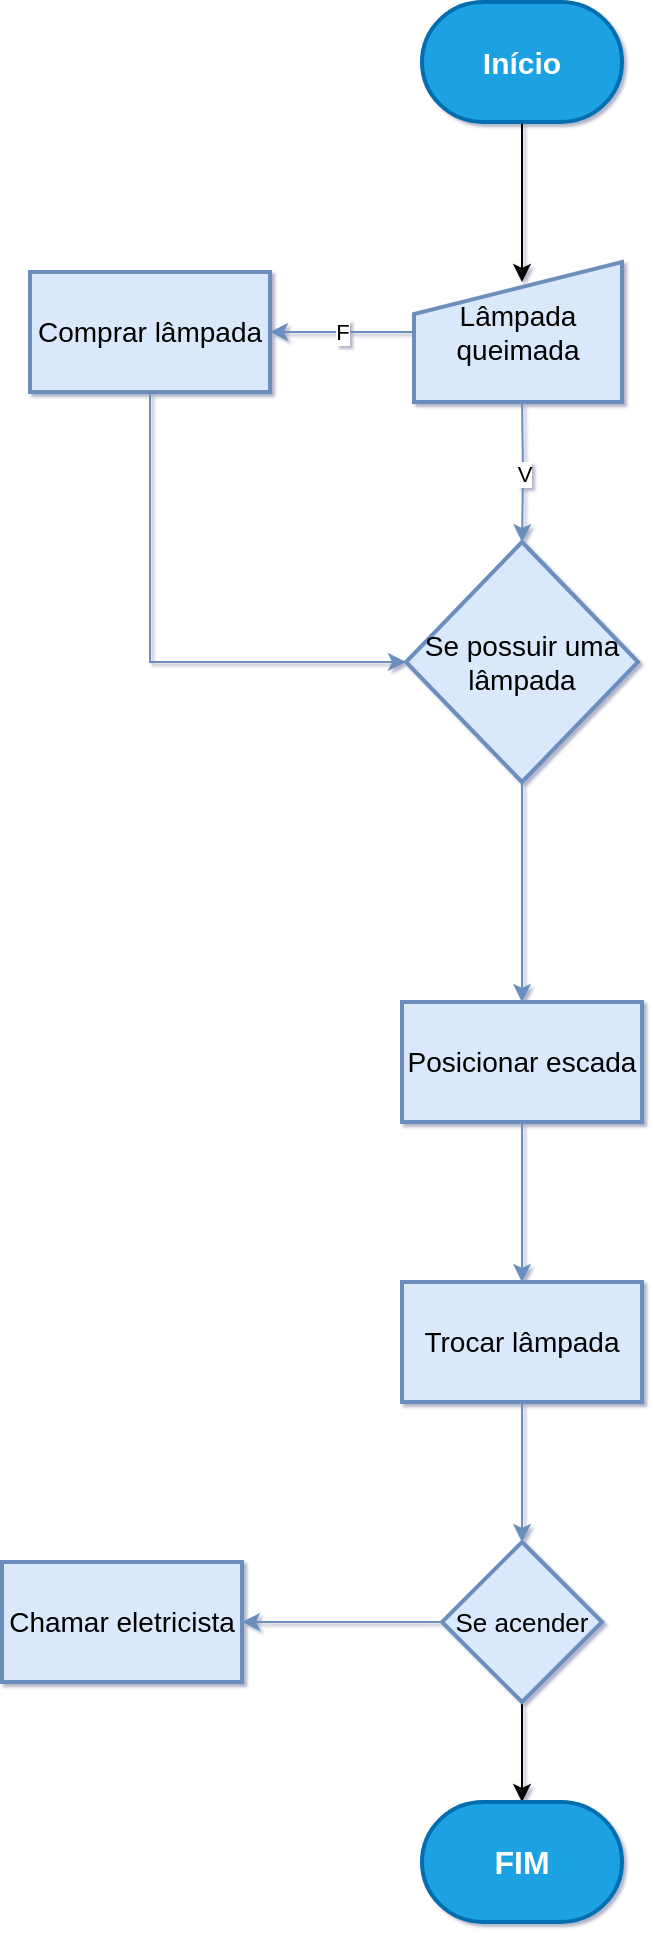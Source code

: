 <mxfile version="20.1.4" type="device"><diagram id="bl5-4eK_-9_AKvvxhmXu" name="Página-1"><mxGraphModel dx="1386" dy="762" grid="1" gridSize="10" guides="1" tooltips="1" connect="1" arrows="1" fold="1" page="1" pageScale="1" pageWidth="827" pageHeight="1169" background="none" math="0" shadow="1"><root><mxCell id="0"/><mxCell id="1" parent="0"/><mxCell id="y4KQVIKp1Hf37fGDEPYy-18" value="" style="edgeStyle=orthogonalEdgeStyle;rounded=0;orthogonalLoop=1;jettySize=auto;html=1;" edge="1" parent="1" source="y4KQVIKp1Hf37fGDEPYy-11"><mxGeometry relative="1" as="geometry"><mxPoint x="414" y="180" as="targetPoint"/></mxGeometry></mxCell><mxCell id="y4KQVIKp1Hf37fGDEPYy-11" value="&lt;font style=&quot;vertical-align: inherit; font-size: 15px;&quot;&gt;&lt;font style=&quot;vertical-align: inherit; font-size: 15px;&quot;&gt;Início&lt;/font&gt;&lt;/font&gt;" style="strokeWidth=2;html=1;shape=mxgraph.flowchart.terminator;whiteSpace=wrap;rounded=0;fontStyle=1;fontSize=15;labelBackgroundColor=none;fillColor=#1ba1e2;fontColor=#ffffff;strokeColor=#006EAF;" vertex="1" parent="1"><mxGeometry x="364" y="40" width="100" height="60" as="geometry"/></mxCell><mxCell id="y4KQVIKp1Hf37fGDEPYy-20" value="&lt;font style=&quot;vertical-align: inherit;&quot;&gt;&lt;font style=&quot;vertical-align: inherit;&quot;&gt;V&lt;/font&gt;&lt;/font&gt;" style="edgeStyle=orthogonalEdgeStyle;rounded=0;orthogonalLoop=1;jettySize=auto;html=1;fillColor=#dae8fc;strokeColor=#6c8ebf;" edge="1" parent="1" target="y4KQVIKp1Hf37fGDEPYy-19"><mxGeometry relative="1" as="geometry"><mxPoint x="414" y="240" as="sourcePoint"/></mxGeometry></mxCell><mxCell id="y4KQVIKp1Hf37fGDEPYy-39" value="" style="edgeStyle=orthogonalEdgeStyle;rounded=0;orthogonalLoop=1;jettySize=auto;html=1;fillColor=#dae8fc;strokeColor=#6c8ebf;" edge="1" parent="1" source="y4KQVIKp1Hf37fGDEPYy-19" target="y4KQVIKp1Hf37fGDEPYy-38"><mxGeometry relative="1" as="geometry"/></mxCell><mxCell id="y4KQVIKp1Hf37fGDEPYy-19" value="&lt;font style=&quot;vertical-align: inherit; font-size: 14px;&quot;&gt;&lt;font style=&quot;vertical-align: inherit; font-size: 14px;&quot;&gt;Se possuir uma lâmpada&lt;/font&gt;&lt;/font&gt;" style="rhombus;whiteSpace=wrap;html=1;strokeWidth=2;rounded=0;fontSize=14;fillColor=#dae8fc;strokeColor=#6c8ebf;" vertex="1" parent="1"><mxGeometry x="356" y="310" width="116" height="120" as="geometry"/></mxCell><mxCell id="y4KQVIKp1Hf37fGDEPYy-34" value="&lt;font style=&quot;vertical-align: inherit;&quot;&gt;&lt;font style=&quot;vertical-align: inherit;&quot;&gt;F&lt;/font&gt;&lt;/font&gt;" style="edgeStyle=orthogonalEdgeStyle;rounded=0;orthogonalLoop=1;jettySize=auto;html=1;fillColor=#dae8fc;strokeColor=#6c8ebf;" edge="1" parent="1" source="y4KQVIKp1Hf37fGDEPYy-26" target="y4KQVIKp1Hf37fGDEPYy-33"><mxGeometry relative="1" as="geometry"/></mxCell><mxCell id="y4KQVIKp1Hf37fGDEPYy-26" value="&lt;font style=&quot;vertical-align: inherit; font-size: 14px;&quot;&gt;&lt;font style=&quot;vertical-align: inherit; font-size: 14px;&quot;&gt;Lâmpada queimada&lt;/font&gt;&lt;/font&gt;" style="html=1;strokeWidth=2;shape=manualInput;whiteSpace=wrap;rounded=0;size=26;arcSize=11;verticalAlign=middle;fontSize=14;fillColor=#dae8fc;strokeColor=#6c8ebf;" vertex="1" parent="1"><mxGeometry x="360" y="170" width="104" height="70" as="geometry"/></mxCell><mxCell id="y4KQVIKp1Hf37fGDEPYy-35" style="edgeStyle=orthogonalEdgeStyle;rounded=0;orthogonalLoop=1;jettySize=auto;html=1;exitX=0.5;exitY=1;exitDx=0;exitDy=0;entryX=0;entryY=0.5;entryDx=0;entryDy=0;fillColor=#dae8fc;strokeColor=#6c8ebf;" edge="1" parent="1" source="y4KQVIKp1Hf37fGDEPYy-33" target="y4KQVIKp1Hf37fGDEPYy-19"><mxGeometry relative="1" as="geometry"/></mxCell><mxCell id="y4KQVIKp1Hf37fGDEPYy-33" value="&lt;font style=&quot;vertical-align: inherit; font-size: 14px;&quot;&gt;&lt;font style=&quot;vertical-align: inherit; font-size: 14px;&quot;&gt;Comprar lâmpada&lt;/font&gt;&lt;/font&gt;" style="whiteSpace=wrap;html=1;strokeWidth=2;rounded=0;arcSize=11;fontSize=14;fillColor=#dae8fc;strokeColor=#6c8ebf;" vertex="1" parent="1"><mxGeometry x="168" y="175" width="120" height="60" as="geometry"/></mxCell><mxCell id="y4KQVIKp1Hf37fGDEPYy-41" value="" style="edgeStyle=orthogonalEdgeStyle;rounded=0;orthogonalLoop=1;jettySize=auto;html=1;fillColor=#dae8fc;strokeColor=#6c8ebf;" edge="1" parent="1" source="y4KQVIKp1Hf37fGDEPYy-38" target="y4KQVIKp1Hf37fGDEPYy-40"><mxGeometry relative="1" as="geometry"/></mxCell><mxCell id="y4KQVIKp1Hf37fGDEPYy-38" value="&lt;font style=&quot;vertical-align: inherit; font-size: 14px;&quot;&gt;&lt;font style=&quot;vertical-align: inherit; font-size: 14px;&quot;&gt;Posicionar escada&lt;/font&gt;&lt;/font&gt;" style="rounded=0;whiteSpace=wrap;html=1;strokeWidth=2;fontSize=14;fillColor=#dae8fc;strokeColor=#6c8ebf;" vertex="1" parent="1"><mxGeometry x="354" y="540" width="120" height="60" as="geometry"/></mxCell><mxCell id="y4KQVIKp1Hf37fGDEPYy-49" value="" style="edgeStyle=orthogonalEdgeStyle;rounded=0;orthogonalLoop=1;jettySize=auto;html=1;entryX=0.5;entryY=0;entryDx=0;entryDy=0;fillColor=#dae8fc;strokeColor=#6c8ebf;" edge="1" parent="1" source="y4KQVIKp1Hf37fGDEPYy-40" target="y4KQVIKp1Hf37fGDEPYy-48"><mxGeometry relative="1" as="geometry"/></mxCell><mxCell id="y4KQVIKp1Hf37fGDEPYy-40" value="&lt;font style=&quot;vertical-align: inherit; font-size: 14px;&quot;&gt;&lt;font style=&quot;vertical-align: inherit; font-size: 14px;&quot;&gt;Trocar lâmpada&lt;/font&gt;&lt;/font&gt;" style="whiteSpace=wrap;html=1;rounded=0;strokeWidth=2;fontSize=14;fillColor=#dae8fc;strokeColor=#6c8ebf;" vertex="1" parent="1"><mxGeometry x="354" y="680" width="120" height="60" as="geometry"/></mxCell><mxCell id="y4KQVIKp1Hf37fGDEPYy-47" value="" style="edgeStyle=orthogonalEdgeStyle;rounded=0;orthogonalLoop=1;jettySize=auto;html=1;exitX=0;exitY=0.5;exitDx=0;exitDy=0;fillColor=#dae8fc;strokeColor=#6c8ebf;" edge="1" parent="1" source="y4KQVIKp1Hf37fGDEPYy-48" target="y4KQVIKp1Hf37fGDEPYy-46"><mxGeometry relative="1" as="geometry"><mxPoint x="354" y="850" as="sourcePoint"/></mxGeometry></mxCell><mxCell id="y4KQVIKp1Hf37fGDEPYy-46" value="&lt;font style=&quot;vertical-align: inherit; font-size: 14px;&quot;&gt;&lt;font style=&quot;vertical-align: inherit; font-size: 14px;&quot;&gt;Chamar eletricista&lt;/font&gt;&lt;/font&gt;" style="whiteSpace=wrap;html=1;rounded=0;strokeWidth=2;fontSize=14;fillColor=#dae8fc;strokeColor=#6c8ebf;" vertex="1" parent="1"><mxGeometry x="154" y="820" width="120" height="60" as="geometry"/></mxCell><mxCell id="y4KQVIKp1Hf37fGDEPYy-51" style="edgeStyle=orthogonalEdgeStyle;rounded=0;orthogonalLoop=1;jettySize=auto;html=1;exitX=0.5;exitY=1;exitDx=0;exitDy=0;entryX=0.5;entryY=0;entryDx=0;entryDy=0;entryPerimeter=0;" edge="1" parent="1" source="y4KQVIKp1Hf37fGDEPYy-48" target="y4KQVIKp1Hf37fGDEPYy-50"><mxGeometry relative="1" as="geometry"/></mxCell><mxCell id="y4KQVIKp1Hf37fGDEPYy-48" value="&lt;font style=&quot;vertical-align: inherit; font-size: 13px;&quot;&gt;&lt;font style=&quot;vertical-align: inherit; font-size: 13px;&quot;&gt;Se acender&lt;/font&gt;&lt;/font&gt;" style="rhombus;whiteSpace=wrap;html=1;rounded=0;strokeWidth=2;fontSize=13;fillColor=#dae8fc;strokeColor=#6c8ebf;" vertex="1" parent="1"><mxGeometry x="374" y="810" width="80" height="80" as="geometry"/></mxCell><mxCell id="y4KQVIKp1Hf37fGDEPYy-50" value="&lt;font style=&quot;vertical-align: inherit; font-size: 16px;&quot;&gt;&lt;font style=&quot;vertical-align: inherit; font-size: 16px;&quot;&gt;FIM&lt;/font&gt;&lt;/font&gt;" style="strokeWidth=2;html=1;shape=mxgraph.flowchart.terminator;whiteSpace=wrap;rounded=0;fontStyle=1;fontSize=16;fillColor=#1ba1e2;fontColor=#ffffff;strokeColor=#006EAF;" vertex="1" parent="1"><mxGeometry x="364" y="940" width="100" height="60" as="geometry"/></mxCell></root></mxGraphModel></diagram></mxfile>